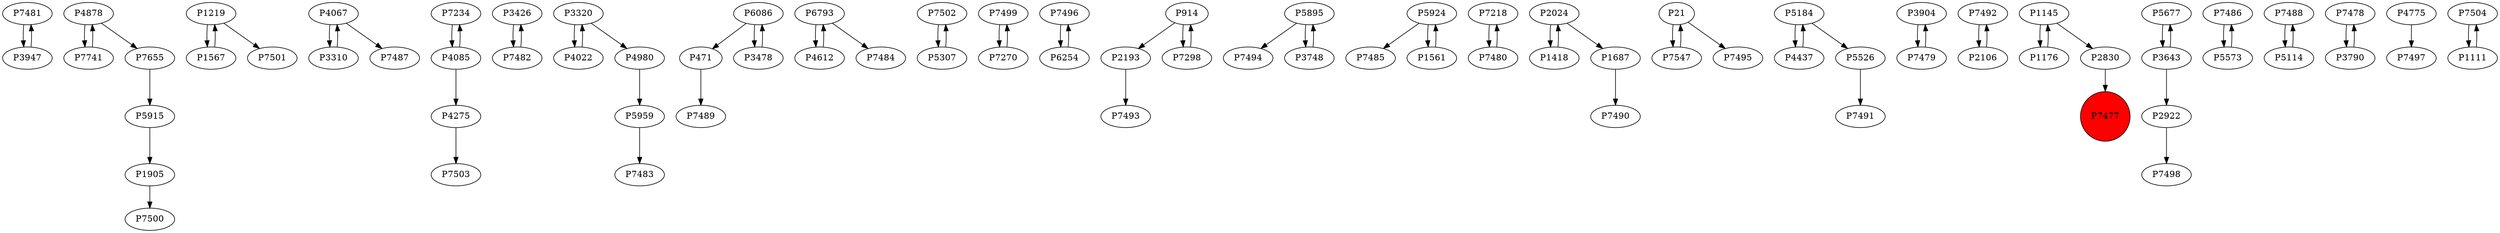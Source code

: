 digraph {
	P7481 -> P3947
	P1905 -> P7500
	P1219 -> P1567
	P7741 -> P4878
	P4878 -> P7741
	P4067 -> P3310
	P7234 -> P4085
	P3426 -> P7482
	P5959 -> P7483
	P471 -> P7489
	P6793 -> P4612
	P7502 -> P5307
	P1567 -> P1219
	P7499 -> P7270
	P1219 -> P7501
	P7496 -> P6254
	P2193 -> P7493
	P5895 -> P7494
	P5924 -> P7485
	P7218 -> P7480
	P3748 -> P5895
	P2024 -> P1418
	P4085 -> P4275
	P21 -> P7547
	P5526 -> P7491
	P3320 -> P4022
	P4980 -> P5959
	P1687 -> P7490
	P3904 -> P7479
	P7480 -> P7218
	P21 -> P7495
	P7492 -> P2106
	P6793 -> P7484
	P1145 -> P1176
	P4612 -> P6793
	P5677 -> P3643
	P4437 -> P5184
	P7547 -> P21
	P3320 -> P4980
	P914 -> P2193
	P1418 -> P2024
	P6254 -> P7496
	P7486 -> P5573
	P7655 -> P5915
	P6086 -> P471
	P4067 -> P7487
	P7482 -> P3426
	P3478 -> P6086
	P7488 -> P5114
	P4878 -> P7655
	P5184 -> P4437
	P5895 -> P3748
	P914 -> P7298
	P7478 -> P3790
	P2830 -> P7477
	P4022 -> P3320
	P1145 -> P2830
	P2922 -> P7498
	P3947 -> P7481
	P3643 -> P5677
	P7270 -> P7499
	P7298 -> P914
	P4775 -> P7497
	P4085 -> P7234
	P6086 -> P3478
	P5915 -> P1905
	P3643 -> P2922
	P2106 -> P7492
	P3310 -> P4067
	P7479 -> P3904
	P1176 -> P1145
	P5924 -> P1561
	P3790 -> P7478
	P7504 -> P1111
	P5184 -> P5526
	P2024 -> P1687
	P5307 -> P7502
	P5573 -> P7486
	P4275 -> P7503
	P1561 -> P5924
	P1111 -> P7504
	P5114 -> P7488
	P7477 [shape=circle]
	P7477 [style=filled]
	P7477 [fillcolor=red]
}